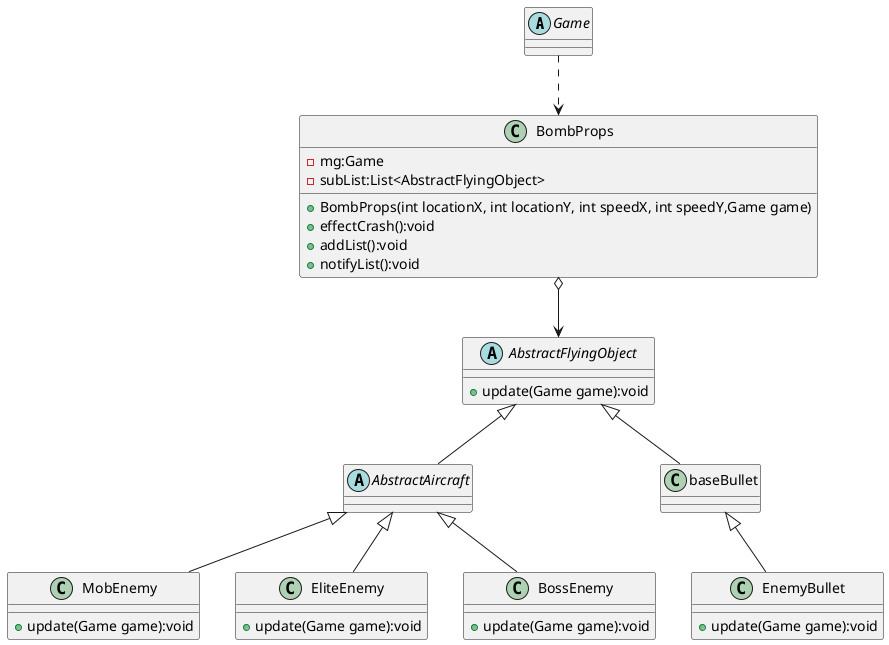 @startuml
abstract class Game{}
class BombProps
{
- mg:Game
- subList:List<AbstractFlyingObject>
+ BombProps(int locationX, int locationY, int speedX, int speedY,Game game)
+ effectCrash():void
+ addList():void
+ notifyList():void
}
Game..>BombProps
BombProps o-->AbstractFlyingObject

abstract class AbstractFlyingObject
{
+ update(Game game):void
}
abstract class AbstractAircraft extends AbstractFlyingObject
{
}
class baseBullet extends AbstractFlyingObject
{
}

class MobEnemy extends AbstractAircraft
{
+ update(Game game):void
}
class EliteEnemy extends AbstractAircraft
{
+ update(Game game):void
}
class BossEnemy extends AbstractAircraft
{
+ update(Game game):void
}

class EnemyBullet extends baseBullet
{
+ update(Game game):void
}




@enduml
